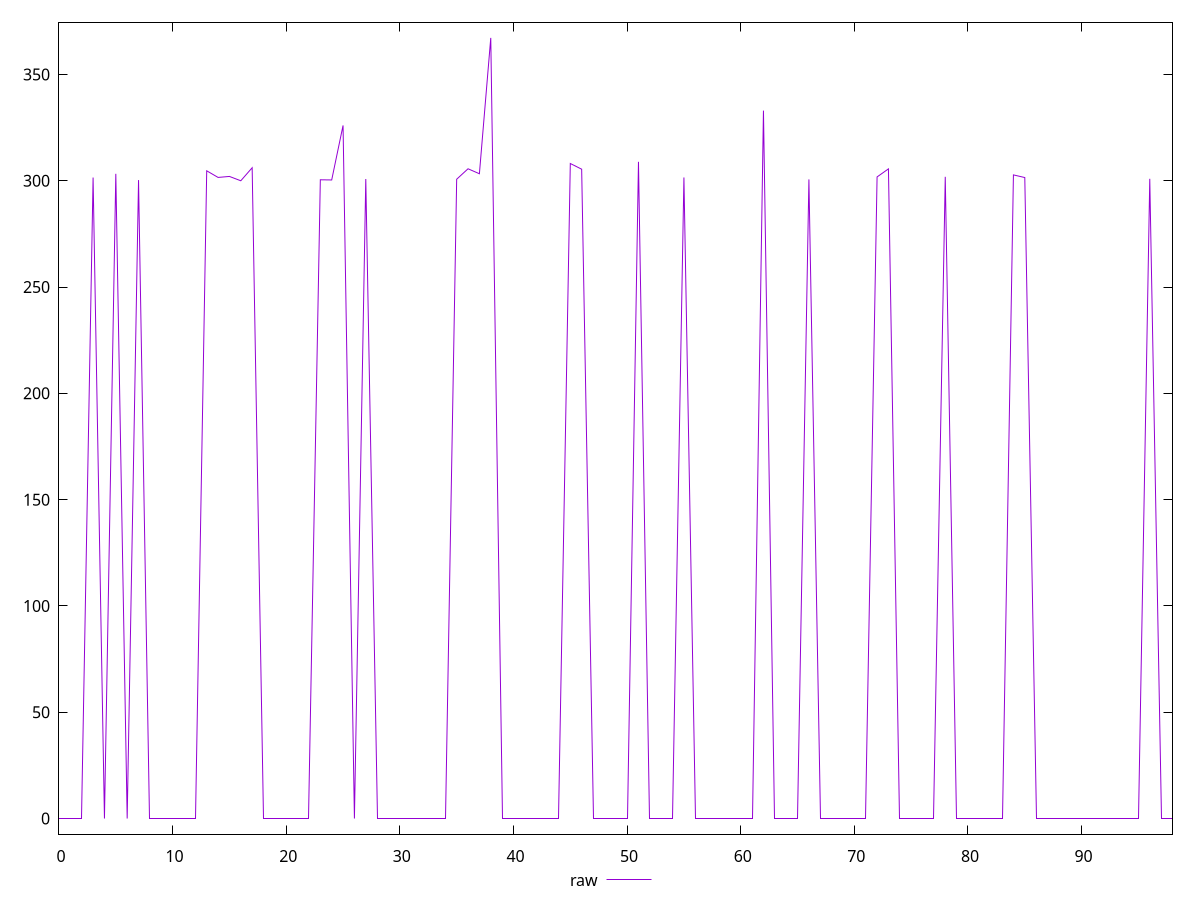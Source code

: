 reset

$raw <<EOF
0 0
1 0
2 0
3 301.498
4 0
5 303.256
6 0
7 300.31
8 0
9 0
10 0
11 0
12 0
13 304.684
14 301.572
15 302.034
16 300
17 306.12
18 0
19 0
20 0
21 0
22 0
23 300.462
24 300.374
25 326.02
26 0
27 300.818
28 0
29 0
30 0
31 0
32 0
33 0
34 0
35 300.72
36 305.638
37 303.302
38 367.198
39 0
40 0
41 0
42 0
43 0
44 0
45 308.122
46 305.438
47 0
48 0
49 0
50 0
51 308.906
52 0
53 0
54 0
55 301.554
56 0
57 0
58 0
59 0
60 0
61 0
62 333.004
63 0
64 0
65 0
66 300.632
67 0
68 0
69 0
70 0
71 0
72 301.8
73 305.59
74 0
75 0
76 0
77 0
78 301.854
79 0
80 0
81 0
82 0
83 0
84 302.76
85 301.514
86 0
87 0
88 0
89 0
90 0
91 0
92 0
93 0
94 0
95 0
96 300.904
97 0
98 0
EOF

set key outside below
set xrange [0:98]
set yrange [-7.34396:374.54195999999996]
set trange [-7.34396:374.54195999999996]
set terminal svg size 640, 500 enhanced background rgb 'white'
set output "reports/report_00027_2021-02-24T12-40-31.850Z/uses-rel-preconnect/samples/card/raw/values.svg"

plot $raw title "raw" with line

reset
